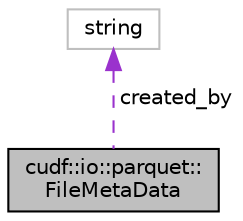 digraph "cudf::io::parquet::FileMetaData"
{
  edge [fontname="Helvetica",fontsize="10",labelfontname="Helvetica",labelfontsize="10"];
  node [fontname="Helvetica",fontsize="10",shape=record];
  Node2 [label="cudf::io::parquet::\lFileMetaData",height=0.2,width=0.4,color="black", fillcolor="grey75", style="filled", fontcolor="black"];
  Node3 -> Node2 [dir="back",color="darkorchid3",fontsize="10",style="dashed",label=" created_by" ,fontname="Helvetica"];
  Node3 [label="string",height=0.2,width=0.4,color="grey75", fillcolor="white", style="filled"];
}
